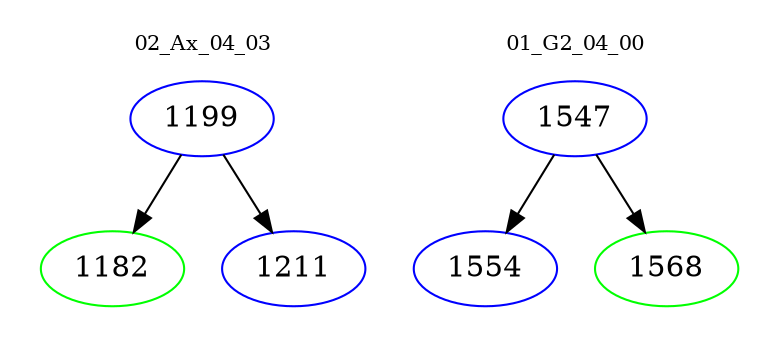 digraph{
subgraph cluster_0 {
color = white
label = "02_Ax_04_03";
fontsize=10;
T0_1199 [label="1199", color="blue"]
T0_1199 -> T0_1182 [color="black"]
T0_1182 [label="1182", color="green"]
T0_1199 -> T0_1211 [color="black"]
T0_1211 [label="1211", color="blue"]
}
subgraph cluster_1 {
color = white
label = "01_G2_04_00";
fontsize=10;
T1_1547 [label="1547", color="blue"]
T1_1547 -> T1_1554 [color="black"]
T1_1554 [label="1554", color="blue"]
T1_1547 -> T1_1568 [color="black"]
T1_1568 [label="1568", color="green"]
}
}
